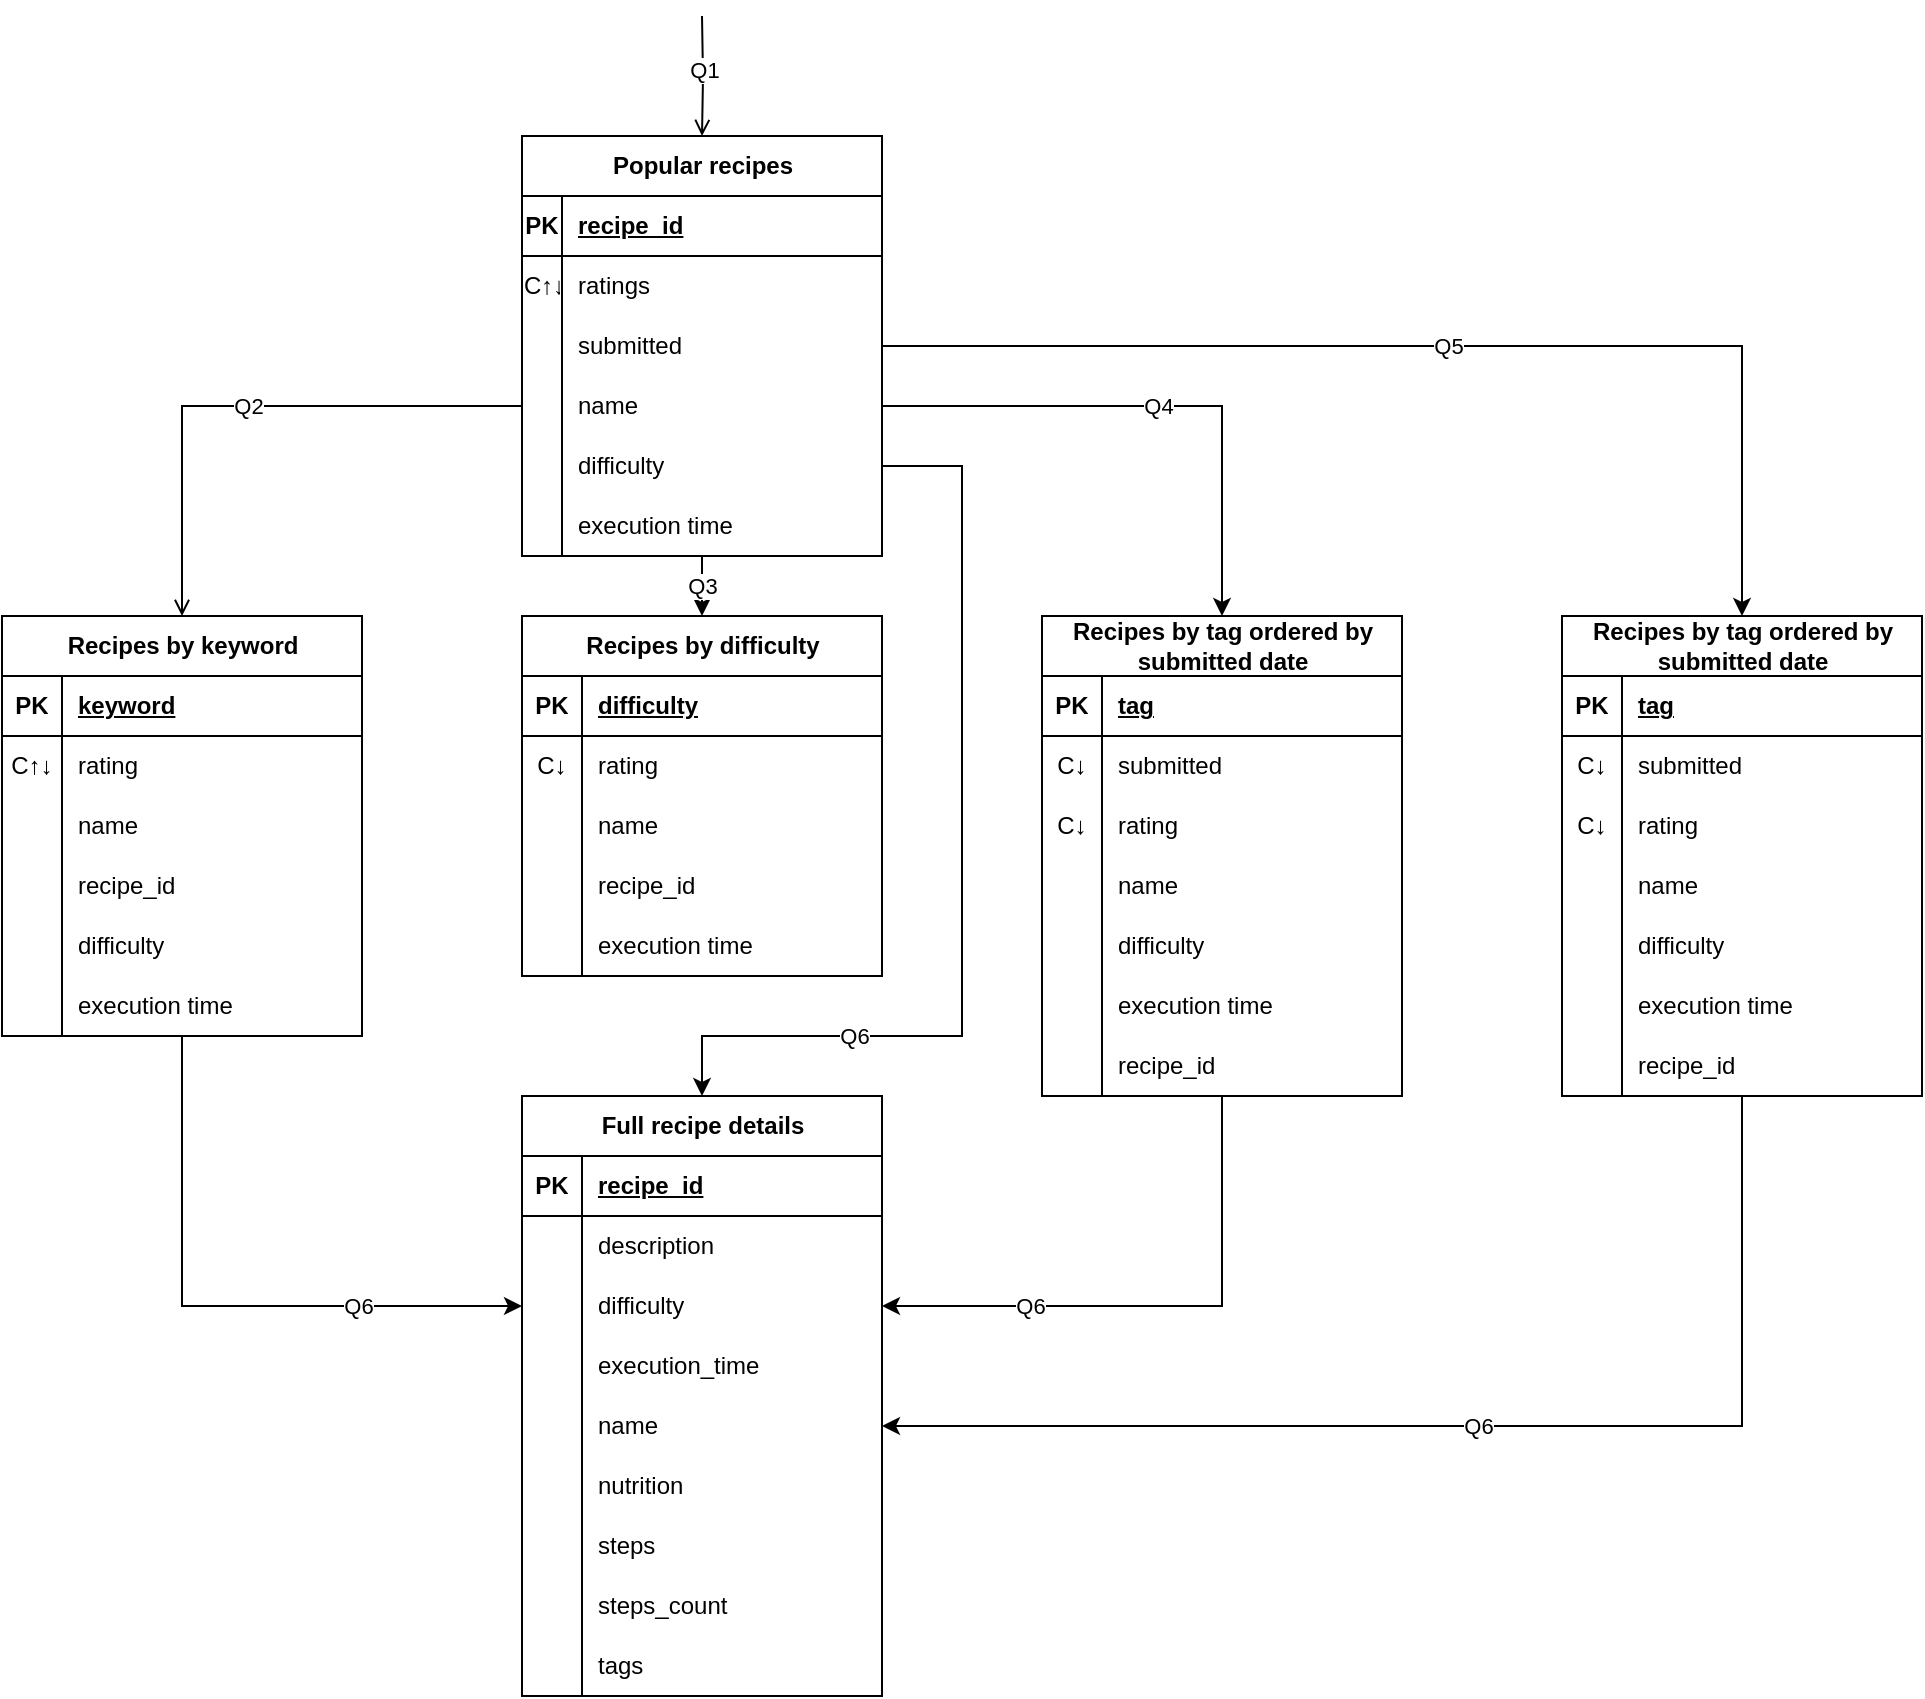 <mxfile version="23.0.2" type="device">
  <diagram name="Page-1" id="6hwKLDNWwuWOvuHqGDfw">
    <mxGraphModel dx="1333" dy="1181" grid="1" gridSize="10" guides="1" tooltips="1" connect="1" arrows="1" fold="1" page="1" pageScale="1" pageWidth="850" pageHeight="1100" math="0" shadow="0">
      <root>
        <mxCell id="0" />
        <mxCell id="1" parent="0" />
        <mxCell id="nQAajFK6sMxwmJUlGg3Z-6" style="edgeStyle=orthogonalEdgeStyle;rounded=0;orthogonalLoop=1;jettySize=auto;html=1;endArrow=open;endFill=0;entryX=0.5;entryY=0;entryDx=0;entryDy=0;" parent="1" target="WrQfFYCen3MfVYNHYn8V-19" edge="1">
          <mxGeometry relative="1" as="geometry">
            <mxPoint x="280" y="60" as="targetPoint" />
            <mxPoint x="390" y="10" as="sourcePoint" />
          </mxGeometry>
        </mxCell>
        <mxCell id="nQAajFK6sMxwmJUlGg3Z-7" value="Q1" style="edgeLabel;html=1;align=center;verticalAlign=middle;resizable=0;points=[];fillColor=none;" parent="nQAajFK6sMxwmJUlGg3Z-6" vertex="1" connectable="0">
          <mxGeometry x="-0.118" relative="1" as="geometry">
            <mxPoint as="offset" />
          </mxGeometry>
        </mxCell>
        <mxCell id="nQAajFK6sMxwmJUlGg3Z-9" value="Q2" style="edgeStyle=orthogonalEdgeStyle;rounded=0;orthogonalLoop=1;jettySize=auto;html=1;endArrow=open;endFill=0;entryX=0.5;entryY=0;entryDx=0;entryDy=0;exitX=0;exitY=0.5;exitDx=0;exitDy=0;" parent="1" source="WrQfFYCen3MfVYNHYn8V-42" target="WrQfFYCen3MfVYNHYn8V-65" edge="1">
          <mxGeometry relative="1" as="geometry">
            <mxPoint x="30.0" y="260" as="targetPoint" />
            <mxPoint x="165" y="200" as="sourcePoint" />
          </mxGeometry>
        </mxCell>
        <mxCell id="WrQfFYCen3MfVYNHYn8V-19" value="Popular recipes" style="shape=table;startSize=30;container=1;collapsible=1;childLayout=tableLayout;fixedRows=1;rowLines=0;fontStyle=1;align=center;resizeLast=1;html=1;" parent="1" vertex="1">
          <mxGeometry x="300" y="70" width="180" height="210" as="geometry" />
        </mxCell>
        <mxCell id="WrQfFYCen3MfVYNHYn8V-20" value="" style="shape=tableRow;horizontal=0;startSize=0;swimlaneHead=0;swimlaneBody=0;fillColor=none;collapsible=0;dropTarget=0;points=[[0,0.5],[1,0.5]];portConstraint=eastwest;top=0;left=0;right=0;bottom=1;" parent="WrQfFYCen3MfVYNHYn8V-19" vertex="1">
          <mxGeometry y="30" width="180" height="30" as="geometry" />
        </mxCell>
        <mxCell id="WrQfFYCen3MfVYNHYn8V-21" value="PK" style="shape=partialRectangle;connectable=0;fillColor=none;top=0;left=0;bottom=0;right=0;fontStyle=1;overflow=hidden;whiteSpace=wrap;html=1;" parent="WrQfFYCen3MfVYNHYn8V-20" vertex="1">
          <mxGeometry width="20" height="30" as="geometry">
            <mxRectangle width="20" height="30" as="alternateBounds" />
          </mxGeometry>
        </mxCell>
        <mxCell id="WrQfFYCen3MfVYNHYn8V-22" value="recipe_id" style="shape=partialRectangle;connectable=0;fillColor=none;top=0;left=0;bottom=0;right=0;align=left;spacingLeft=6;fontStyle=5;overflow=hidden;whiteSpace=wrap;html=1;" parent="WrQfFYCen3MfVYNHYn8V-20" vertex="1">
          <mxGeometry x="20" width="160" height="30" as="geometry">
            <mxRectangle width="160" height="30" as="alternateBounds" />
          </mxGeometry>
        </mxCell>
        <mxCell id="WrQfFYCen3MfVYNHYn8V-23" value="" style="shape=tableRow;horizontal=0;startSize=0;swimlaneHead=0;swimlaneBody=0;fillColor=none;collapsible=0;dropTarget=0;points=[[0,0.5],[1,0.5]];portConstraint=eastwest;top=0;left=0;right=0;bottom=0;" parent="WrQfFYCen3MfVYNHYn8V-19" vertex="1">
          <mxGeometry y="60" width="180" height="30" as="geometry" />
        </mxCell>
        <mxCell id="WrQfFYCen3MfVYNHYn8V-24" value="C↑↓" style="shape=partialRectangle;connectable=0;fillColor=none;top=0;left=0;bottom=0;right=0;editable=1;overflow=hidden;whiteSpace=wrap;html=1;" parent="WrQfFYCen3MfVYNHYn8V-23" vertex="1">
          <mxGeometry width="20" height="30" as="geometry">
            <mxRectangle width="20" height="30" as="alternateBounds" />
          </mxGeometry>
        </mxCell>
        <mxCell id="WrQfFYCen3MfVYNHYn8V-25" value="ratings" style="shape=partialRectangle;connectable=0;fillColor=none;top=0;left=0;bottom=0;right=0;align=left;spacingLeft=6;overflow=hidden;whiteSpace=wrap;html=1;" parent="WrQfFYCen3MfVYNHYn8V-23" vertex="1">
          <mxGeometry x="20" width="160" height="30" as="geometry">
            <mxRectangle width="160" height="30" as="alternateBounds" />
          </mxGeometry>
        </mxCell>
        <mxCell id="Vr9xZKLskqYSx0GjoUXN-5" style="shape=tableRow;horizontal=0;startSize=0;swimlaneHead=0;swimlaneBody=0;fillColor=none;collapsible=0;dropTarget=0;points=[[0,0.5],[1,0.5]];portConstraint=eastwest;top=0;left=0;right=0;bottom=0;" vertex="1" parent="WrQfFYCen3MfVYNHYn8V-19">
          <mxGeometry y="90" width="180" height="30" as="geometry" />
        </mxCell>
        <mxCell id="Vr9xZKLskqYSx0GjoUXN-6" style="shape=partialRectangle;connectable=0;fillColor=none;top=0;left=0;bottom=0;right=0;editable=1;overflow=hidden;whiteSpace=wrap;html=1;" vertex="1" parent="Vr9xZKLskqYSx0GjoUXN-5">
          <mxGeometry width="20" height="30" as="geometry">
            <mxRectangle width="20" height="30" as="alternateBounds" />
          </mxGeometry>
        </mxCell>
        <mxCell id="Vr9xZKLskqYSx0GjoUXN-7" value="submitted" style="shape=partialRectangle;connectable=0;fillColor=none;top=0;left=0;bottom=0;right=0;align=left;spacingLeft=6;overflow=hidden;whiteSpace=wrap;html=1;" vertex="1" parent="Vr9xZKLskqYSx0GjoUXN-5">
          <mxGeometry x="20" width="160" height="30" as="geometry">
            <mxRectangle width="160" height="30" as="alternateBounds" />
          </mxGeometry>
        </mxCell>
        <mxCell id="WrQfFYCen3MfVYNHYn8V-42" style="shape=tableRow;horizontal=0;startSize=0;swimlaneHead=0;swimlaneBody=0;fillColor=none;collapsible=0;dropTarget=0;points=[[0,0.5],[1,0.5]];portConstraint=eastwest;top=0;left=0;right=0;bottom=0;" parent="WrQfFYCen3MfVYNHYn8V-19" vertex="1">
          <mxGeometry y="120" width="180" height="30" as="geometry" />
        </mxCell>
        <mxCell id="WrQfFYCen3MfVYNHYn8V-43" style="shape=partialRectangle;connectable=0;fillColor=none;top=0;left=0;bottom=0;right=0;editable=1;overflow=hidden;whiteSpace=wrap;html=1;" parent="WrQfFYCen3MfVYNHYn8V-42" vertex="1">
          <mxGeometry width="20" height="30" as="geometry">
            <mxRectangle width="20" height="30" as="alternateBounds" />
          </mxGeometry>
        </mxCell>
        <mxCell id="WrQfFYCen3MfVYNHYn8V-44" value="name" style="shape=partialRectangle;connectable=0;fillColor=none;top=0;left=0;bottom=0;right=0;align=left;spacingLeft=6;overflow=hidden;whiteSpace=wrap;html=1;" parent="WrQfFYCen3MfVYNHYn8V-42" vertex="1">
          <mxGeometry x="20" width="160" height="30" as="geometry">
            <mxRectangle width="160" height="30" as="alternateBounds" />
          </mxGeometry>
        </mxCell>
        <mxCell id="WrQfFYCen3MfVYNHYn8V-26" value="" style="shape=tableRow;horizontal=0;startSize=0;swimlaneHead=0;swimlaneBody=0;fillColor=none;collapsible=0;dropTarget=0;points=[[0,0.5],[1,0.5]];portConstraint=eastwest;top=0;left=0;right=0;bottom=0;" parent="WrQfFYCen3MfVYNHYn8V-19" vertex="1">
          <mxGeometry y="150" width="180" height="30" as="geometry" />
        </mxCell>
        <mxCell id="WrQfFYCen3MfVYNHYn8V-27" value="" style="shape=partialRectangle;connectable=0;fillColor=none;top=0;left=0;bottom=0;right=0;editable=1;overflow=hidden;whiteSpace=wrap;html=1;" parent="WrQfFYCen3MfVYNHYn8V-26" vertex="1">
          <mxGeometry width="20" height="30" as="geometry">
            <mxRectangle width="20" height="30" as="alternateBounds" />
          </mxGeometry>
        </mxCell>
        <mxCell id="WrQfFYCen3MfVYNHYn8V-28" value="difficulty" style="shape=partialRectangle;connectable=0;fillColor=none;top=0;left=0;bottom=0;right=0;align=left;spacingLeft=6;overflow=hidden;whiteSpace=wrap;html=1;" parent="WrQfFYCen3MfVYNHYn8V-26" vertex="1">
          <mxGeometry x="20" width="160" height="30" as="geometry">
            <mxRectangle width="160" height="30" as="alternateBounds" />
          </mxGeometry>
        </mxCell>
        <mxCell id="WrQfFYCen3MfVYNHYn8V-29" value="" style="shape=tableRow;horizontal=0;startSize=0;swimlaneHead=0;swimlaneBody=0;fillColor=none;collapsible=0;dropTarget=0;points=[[0,0.5],[1,0.5]];portConstraint=eastwest;top=0;left=0;right=0;bottom=0;" parent="WrQfFYCen3MfVYNHYn8V-19" vertex="1">
          <mxGeometry y="180" width="180" height="30" as="geometry" />
        </mxCell>
        <mxCell id="WrQfFYCen3MfVYNHYn8V-30" value="" style="shape=partialRectangle;connectable=0;fillColor=none;top=0;left=0;bottom=0;right=0;editable=1;overflow=hidden;whiteSpace=wrap;html=1;" parent="WrQfFYCen3MfVYNHYn8V-29" vertex="1">
          <mxGeometry width="20" height="30" as="geometry">
            <mxRectangle width="20" height="30" as="alternateBounds" />
          </mxGeometry>
        </mxCell>
        <mxCell id="WrQfFYCen3MfVYNHYn8V-31" value="execution time" style="shape=partialRectangle;connectable=0;fillColor=none;top=0;left=0;bottom=0;right=0;align=left;spacingLeft=6;overflow=hidden;whiteSpace=wrap;html=1;" parent="WrQfFYCen3MfVYNHYn8V-29" vertex="1">
          <mxGeometry x="20" width="160" height="30" as="geometry">
            <mxRectangle width="160" height="30" as="alternateBounds" />
          </mxGeometry>
        </mxCell>
        <mxCell id="WrQfFYCen3MfVYNHYn8V-206" value="Q6" style="edgeStyle=orthogonalEdgeStyle;rounded=0;orthogonalLoop=1;jettySize=auto;html=1;entryX=0;entryY=0.5;entryDx=0;entryDy=0;" parent="1" source="WrQfFYCen3MfVYNHYn8V-65" target="WrQfFYCen3MfVYNHYn8V-137" edge="1">
          <mxGeometry x="0.463" relative="1" as="geometry">
            <mxPoint as="offset" />
          </mxGeometry>
        </mxCell>
        <mxCell id="WrQfFYCen3MfVYNHYn8V-65" value="Recipes by keyword" style="shape=table;startSize=30;container=1;collapsible=1;childLayout=tableLayout;fixedRows=1;rowLines=0;fontStyle=1;align=center;resizeLast=1;html=1;" parent="1" vertex="1">
          <mxGeometry x="40" y="310" width="180" height="210" as="geometry" />
        </mxCell>
        <mxCell id="WrQfFYCen3MfVYNHYn8V-66" value="" style="shape=tableRow;horizontal=0;startSize=0;swimlaneHead=0;swimlaneBody=0;fillColor=none;collapsible=0;dropTarget=0;points=[[0,0.5],[1,0.5]];portConstraint=eastwest;top=0;left=0;right=0;bottom=1;" parent="WrQfFYCen3MfVYNHYn8V-65" vertex="1">
          <mxGeometry y="30" width="180" height="30" as="geometry" />
        </mxCell>
        <mxCell id="WrQfFYCen3MfVYNHYn8V-67" value="PK" style="shape=partialRectangle;connectable=0;fillColor=none;top=0;left=0;bottom=0;right=0;fontStyle=1;overflow=hidden;whiteSpace=wrap;html=1;" parent="WrQfFYCen3MfVYNHYn8V-66" vertex="1">
          <mxGeometry width="30" height="30" as="geometry">
            <mxRectangle width="30" height="30" as="alternateBounds" />
          </mxGeometry>
        </mxCell>
        <mxCell id="WrQfFYCen3MfVYNHYn8V-68" value="keyword" style="shape=partialRectangle;connectable=0;fillColor=none;top=0;left=0;bottom=0;right=0;align=left;spacingLeft=6;fontStyle=5;overflow=hidden;whiteSpace=wrap;html=1;" parent="WrQfFYCen3MfVYNHYn8V-66" vertex="1">
          <mxGeometry x="30" width="150" height="30" as="geometry">
            <mxRectangle width="150" height="30" as="alternateBounds" />
          </mxGeometry>
        </mxCell>
        <mxCell id="WrQfFYCen3MfVYNHYn8V-69" value="" style="shape=tableRow;horizontal=0;startSize=0;swimlaneHead=0;swimlaneBody=0;fillColor=none;collapsible=0;dropTarget=0;points=[[0,0.5],[1,0.5]];portConstraint=eastwest;top=0;left=0;right=0;bottom=0;" parent="WrQfFYCen3MfVYNHYn8V-65" vertex="1">
          <mxGeometry y="60" width="180" height="30" as="geometry" />
        </mxCell>
        <mxCell id="WrQfFYCen3MfVYNHYn8V-70" value="C↑↓" style="shape=partialRectangle;connectable=0;fillColor=none;top=0;left=0;bottom=0;right=0;editable=1;overflow=hidden;whiteSpace=wrap;html=1;" parent="WrQfFYCen3MfVYNHYn8V-69" vertex="1">
          <mxGeometry width="30" height="30" as="geometry">
            <mxRectangle width="30" height="30" as="alternateBounds" />
          </mxGeometry>
        </mxCell>
        <mxCell id="WrQfFYCen3MfVYNHYn8V-71" value="rating" style="shape=partialRectangle;connectable=0;fillColor=none;top=0;left=0;bottom=0;right=0;align=left;spacingLeft=6;overflow=hidden;whiteSpace=wrap;html=1;" parent="WrQfFYCen3MfVYNHYn8V-69" vertex="1">
          <mxGeometry x="30" width="150" height="30" as="geometry">
            <mxRectangle width="150" height="30" as="alternateBounds" />
          </mxGeometry>
        </mxCell>
        <mxCell id="Vr9xZKLskqYSx0GjoUXN-8" style="shape=tableRow;horizontal=0;startSize=0;swimlaneHead=0;swimlaneBody=0;fillColor=none;collapsible=0;dropTarget=0;points=[[0,0.5],[1,0.5]];portConstraint=eastwest;top=0;left=0;right=0;bottom=0;" vertex="1" parent="WrQfFYCen3MfVYNHYn8V-65">
          <mxGeometry y="90" width="180" height="30" as="geometry" />
        </mxCell>
        <mxCell id="Vr9xZKLskqYSx0GjoUXN-9" style="shape=partialRectangle;connectable=0;fillColor=none;top=0;left=0;bottom=0;right=0;editable=1;overflow=hidden;whiteSpace=wrap;html=1;" vertex="1" parent="Vr9xZKLskqYSx0GjoUXN-8">
          <mxGeometry width="30" height="30" as="geometry">
            <mxRectangle width="30" height="30" as="alternateBounds" />
          </mxGeometry>
        </mxCell>
        <mxCell id="Vr9xZKLskqYSx0GjoUXN-10" value="name" style="shape=partialRectangle;connectable=0;fillColor=none;top=0;left=0;bottom=0;right=0;align=left;spacingLeft=6;overflow=hidden;whiteSpace=wrap;html=1;" vertex="1" parent="Vr9xZKLskqYSx0GjoUXN-8">
          <mxGeometry x="30" width="150" height="30" as="geometry">
            <mxRectangle width="150" height="30" as="alternateBounds" />
          </mxGeometry>
        </mxCell>
        <mxCell id="WrQfFYCen3MfVYNHYn8V-72" style="shape=tableRow;horizontal=0;startSize=0;swimlaneHead=0;swimlaneBody=0;fillColor=none;collapsible=0;dropTarget=0;points=[[0,0.5],[1,0.5]];portConstraint=eastwest;top=0;left=0;right=0;bottom=0;" parent="WrQfFYCen3MfVYNHYn8V-65" vertex="1">
          <mxGeometry y="120" width="180" height="30" as="geometry" />
        </mxCell>
        <mxCell id="WrQfFYCen3MfVYNHYn8V-73" style="shape=partialRectangle;connectable=0;fillColor=none;top=0;left=0;bottom=0;right=0;editable=1;overflow=hidden;whiteSpace=wrap;html=1;" parent="WrQfFYCen3MfVYNHYn8V-72" vertex="1">
          <mxGeometry width="30" height="30" as="geometry">
            <mxRectangle width="30" height="30" as="alternateBounds" />
          </mxGeometry>
        </mxCell>
        <mxCell id="WrQfFYCen3MfVYNHYn8V-74" value="recipe_id" style="shape=partialRectangle;connectable=0;fillColor=none;top=0;left=0;bottom=0;right=0;align=left;spacingLeft=6;overflow=hidden;whiteSpace=wrap;html=1;" parent="WrQfFYCen3MfVYNHYn8V-72" vertex="1">
          <mxGeometry x="30" width="150" height="30" as="geometry">
            <mxRectangle width="150" height="30" as="alternateBounds" />
          </mxGeometry>
        </mxCell>
        <mxCell id="WrQfFYCen3MfVYNHYn8V-75" value="" style="shape=tableRow;horizontal=0;startSize=0;swimlaneHead=0;swimlaneBody=0;fillColor=none;collapsible=0;dropTarget=0;points=[[0,0.5],[1,0.5]];portConstraint=eastwest;top=0;left=0;right=0;bottom=0;" parent="WrQfFYCen3MfVYNHYn8V-65" vertex="1">
          <mxGeometry y="150" width="180" height="30" as="geometry" />
        </mxCell>
        <mxCell id="WrQfFYCen3MfVYNHYn8V-76" value="" style="shape=partialRectangle;connectable=0;fillColor=none;top=0;left=0;bottom=0;right=0;editable=1;overflow=hidden;whiteSpace=wrap;html=1;" parent="WrQfFYCen3MfVYNHYn8V-75" vertex="1">
          <mxGeometry width="30" height="30" as="geometry">
            <mxRectangle width="30" height="30" as="alternateBounds" />
          </mxGeometry>
        </mxCell>
        <mxCell id="WrQfFYCen3MfVYNHYn8V-77" value="difficulty" style="shape=partialRectangle;connectable=0;fillColor=none;top=0;left=0;bottom=0;right=0;align=left;spacingLeft=6;overflow=hidden;whiteSpace=wrap;html=1;" parent="WrQfFYCen3MfVYNHYn8V-75" vertex="1">
          <mxGeometry x="30" width="150" height="30" as="geometry">
            <mxRectangle width="150" height="30" as="alternateBounds" />
          </mxGeometry>
        </mxCell>
        <mxCell id="WrQfFYCen3MfVYNHYn8V-78" value="" style="shape=tableRow;horizontal=0;startSize=0;swimlaneHead=0;swimlaneBody=0;fillColor=none;collapsible=0;dropTarget=0;points=[[0,0.5],[1,0.5]];portConstraint=eastwest;top=0;left=0;right=0;bottom=0;" parent="WrQfFYCen3MfVYNHYn8V-65" vertex="1">
          <mxGeometry y="180" width="180" height="30" as="geometry" />
        </mxCell>
        <mxCell id="WrQfFYCen3MfVYNHYn8V-79" value="" style="shape=partialRectangle;connectable=0;fillColor=none;top=0;left=0;bottom=0;right=0;editable=1;overflow=hidden;whiteSpace=wrap;html=1;" parent="WrQfFYCen3MfVYNHYn8V-78" vertex="1">
          <mxGeometry width="30" height="30" as="geometry">
            <mxRectangle width="30" height="30" as="alternateBounds" />
          </mxGeometry>
        </mxCell>
        <mxCell id="WrQfFYCen3MfVYNHYn8V-80" value="execution time" style="shape=partialRectangle;connectable=0;fillColor=none;top=0;left=0;bottom=0;right=0;align=left;spacingLeft=6;overflow=hidden;whiteSpace=wrap;html=1;" parent="WrQfFYCen3MfVYNHYn8V-78" vertex="1">
          <mxGeometry x="30" width="150" height="30" as="geometry">
            <mxRectangle width="150" height="30" as="alternateBounds" />
          </mxGeometry>
        </mxCell>
        <mxCell id="WrQfFYCen3MfVYNHYn8V-81" value="Recipes by difficulty" style="shape=table;startSize=30;container=1;collapsible=1;childLayout=tableLayout;fixedRows=1;rowLines=0;fontStyle=1;align=center;resizeLast=1;html=1;" parent="1" vertex="1">
          <mxGeometry x="300" y="310" width="180" height="180" as="geometry" />
        </mxCell>
        <mxCell id="WrQfFYCen3MfVYNHYn8V-82" value="" style="shape=tableRow;horizontal=0;startSize=0;swimlaneHead=0;swimlaneBody=0;fillColor=none;collapsible=0;dropTarget=0;points=[[0,0.5],[1,0.5]];portConstraint=eastwest;top=0;left=0;right=0;bottom=1;" parent="WrQfFYCen3MfVYNHYn8V-81" vertex="1">
          <mxGeometry y="30" width="180" height="30" as="geometry" />
        </mxCell>
        <mxCell id="WrQfFYCen3MfVYNHYn8V-83" value="PK" style="shape=partialRectangle;connectable=0;fillColor=none;top=0;left=0;bottom=0;right=0;fontStyle=1;overflow=hidden;whiteSpace=wrap;html=1;" parent="WrQfFYCen3MfVYNHYn8V-82" vertex="1">
          <mxGeometry width="30" height="30" as="geometry">
            <mxRectangle width="30" height="30" as="alternateBounds" />
          </mxGeometry>
        </mxCell>
        <mxCell id="WrQfFYCen3MfVYNHYn8V-84" value="difficulty" style="shape=partialRectangle;connectable=0;fillColor=none;top=0;left=0;bottom=0;right=0;align=left;spacingLeft=6;fontStyle=5;overflow=hidden;whiteSpace=wrap;html=1;" parent="WrQfFYCen3MfVYNHYn8V-82" vertex="1">
          <mxGeometry x="30" width="150" height="30" as="geometry">
            <mxRectangle width="150" height="30" as="alternateBounds" />
          </mxGeometry>
        </mxCell>
        <mxCell id="WrQfFYCen3MfVYNHYn8V-85" value="" style="shape=tableRow;horizontal=0;startSize=0;swimlaneHead=0;swimlaneBody=0;fillColor=none;collapsible=0;dropTarget=0;points=[[0,0.5],[1,0.5]];portConstraint=eastwest;top=0;left=0;right=0;bottom=0;" parent="WrQfFYCen3MfVYNHYn8V-81" vertex="1">
          <mxGeometry y="60" width="180" height="30" as="geometry" />
        </mxCell>
        <mxCell id="WrQfFYCen3MfVYNHYn8V-86" value="C↓" style="shape=partialRectangle;connectable=0;fillColor=none;top=0;left=0;bottom=0;right=0;editable=1;overflow=hidden;whiteSpace=wrap;html=1;" parent="WrQfFYCen3MfVYNHYn8V-85" vertex="1">
          <mxGeometry width="30" height="30" as="geometry">
            <mxRectangle width="30" height="30" as="alternateBounds" />
          </mxGeometry>
        </mxCell>
        <mxCell id="WrQfFYCen3MfVYNHYn8V-87" value="rating" style="shape=partialRectangle;connectable=0;fillColor=none;top=0;left=0;bottom=0;right=0;align=left;spacingLeft=6;overflow=hidden;whiteSpace=wrap;html=1;" parent="WrQfFYCen3MfVYNHYn8V-85" vertex="1">
          <mxGeometry x="30" width="150" height="30" as="geometry">
            <mxRectangle width="150" height="30" as="alternateBounds" />
          </mxGeometry>
        </mxCell>
        <mxCell id="WrQfFYCen3MfVYNHYn8V-91" value="" style="shape=tableRow;horizontal=0;startSize=0;swimlaneHead=0;swimlaneBody=0;fillColor=none;collapsible=0;dropTarget=0;points=[[0,0.5],[1,0.5]];portConstraint=eastwest;top=0;left=0;right=0;bottom=0;" parent="WrQfFYCen3MfVYNHYn8V-81" vertex="1">
          <mxGeometry y="90" width="180" height="30" as="geometry" />
        </mxCell>
        <mxCell id="WrQfFYCen3MfVYNHYn8V-92" value="" style="shape=partialRectangle;connectable=0;fillColor=none;top=0;left=0;bottom=0;right=0;editable=1;overflow=hidden;whiteSpace=wrap;html=1;" parent="WrQfFYCen3MfVYNHYn8V-91" vertex="1">
          <mxGeometry width="30" height="30" as="geometry">
            <mxRectangle width="30" height="30" as="alternateBounds" />
          </mxGeometry>
        </mxCell>
        <mxCell id="WrQfFYCen3MfVYNHYn8V-93" value="name" style="shape=partialRectangle;connectable=0;fillColor=none;top=0;left=0;bottom=0;right=0;align=left;spacingLeft=6;overflow=hidden;whiteSpace=wrap;html=1;" parent="WrQfFYCen3MfVYNHYn8V-91" vertex="1">
          <mxGeometry x="30" width="150" height="30" as="geometry">
            <mxRectangle width="150" height="30" as="alternateBounds" />
          </mxGeometry>
        </mxCell>
        <mxCell id="WrQfFYCen3MfVYNHYn8V-88" style="shape=tableRow;horizontal=0;startSize=0;swimlaneHead=0;swimlaneBody=0;fillColor=none;collapsible=0;dropTarget=0;points=[[0,0.5],[1,0.5]];portConstraint=eastwest;top=0;left=0;right=0;bottom=0;" parent="WrQfFYCen3MfVYNHYn8V-81" vertex="1">
          <mxGeometry y="120" width="180" height="30" as="geometry" />
        </mxCell>
        <mxCell id="WrQfFYCen3MfVYNHYn8V-89" style="shape=partialRectangle;connectable=0;fillColor=none;top=0;left=0;bottom=0;right=0;editable=1;overflow=hidden;whiteSpace=wrap;html=1;" parent="WrQfFYCen3MfVYNHYn8V-88" vertex="1">
          <mxGeometry width="30" height="30" as="geometry">
            <mxRectangle width="30" height="30" as="alternateBounds" />
          </mxGeometry>
        </mxCell>
        <mxCell id="WrQfFYCen3MfVYNHYn8V-90" value="recipe_id" style="shape=partialRectangle;connectable=0;fillColor=none;top=0;left=0;bottom=0;right=0;align=left;spacingLeft=6;overflow=hidden;whiteSpace=wrap;html=1;" parent="WrQfFYCen3MfVYNHYn8V-88" vertex="1">
          <mxGeometry x="30" width="150" height="30" as="geometry">
            <mxRectangle width="150" height="30" as="alternateBounds" />
          </mxGeometry>
        </mxCell>
        <mxCell id="WrQfFYCen3MfVYNHYn8V-94" value="" style="shape=tableRow;horizontal=0;startSize=0;swimlaneHead=0;swimlaneBody=0;fillColor=none;collapsible=0;dropTarget=0;points=[[0,0.5],[1,0.5]];portConstraint=eastwest;top=0;left=0;right=0;bottom=0;" parent="WrQfFYCen3MfVYNHYn8V-81" vertex="1">
          <mxGeometry y="150" width="180" height="30" as="geometry" />
        </mxCell>
        <mxCell id="WrQfFYCen3MfVYNHYn8V-95" value="" style="shape=partialRectangle;connectable=0;fillColor=none;top=0;left=0;bottom=0;right=0;editable=1;overflow=hidden;whiteSpace=wrap;html=1;" parent="WrQfFYCen3MfVYNHYn8V-94" vertex="1">
          <mxGeometry width="30" height="30" as="geometry">
            <mxRectangle width="30" height="30" as="alternateBounds" />
          </mxGeometry>
        </mxCell>
        <mxCell id="WrQfFYCen3MfVYNHYn8V-96" value="execution time" style="shape=partialRectangle;connectable=0;fillColor=none;top=0;left=0;bottom=0;right=0;align=left;spacingLeft=6;overflow=hidden;whiteSpace=wrap;html=1;" parent="WrQfFYCen3MfVYNHYn8V-94" vertex="1">
          <mxGeometry x="30" width="150" height="30" as="geometry">
            <mxRectangle width="150" height="30" as="alternateBounds" />
          </mxGeometry>
        </mxCell>
        <mxCell id="WrQfFYCen3MfVYNHYn8V-207" value="Q6" style="edgeStyle=orthogonalEdgeStyle;rounded=0;orthogonalLoop=1;jettySize=auto;html=1;entryX=1;entryY=0.5;entryDx=0;entryDy=0;" parent="1" source="WrQfFYCen3MfVYNHYn8V-97" target="WrQfFYCen3MfVYNHYn8V-137" edge="1">
          <mxGeometry x="0.463" relative="1" as="geometry">
            <mxPoint as="offset" />
          </mxGeometry>
        </mxCell>
        <mxCell id="WrQfFYCen3MfVYNHYn8V-97" value="Recipes by tag ordered by&lt;br&gt;submitted date" style="shape=table;startSize=30;container=1;collapsible=1;childLayout=tableLayout;fixedRows=1;rowLines=0;fontStyle=1;align=center;resizeLast=1;html=1;" parent="1" vertex="1">
          <mxGeometry x="560" y="310" width="180" height="240" as="geometry" />
        </mxCell>
        <mxCell id="WrQfFYCen3MfVYNHYn8V-98" value="" style="shape=tableRow;horizontal=0;startSize=0;swimlaneHead=0;swimlaneBody=0;fillColor=none;collapsible=0;dropTarget=0;points=[[0,0.5],[1,0.5]];portConstraint=eastwest;top=0;left=0;right=0;bottom=1;" parent="WrQfFYCen3MfVYNHYn8V-97" vertex="1">
          <mxGeometry y="30" width="180" height="30" as="geometry" />
        </mxCell>
        <mxCell id="WrQfFYCen3MfVYNHYn8V-99" value="PK" style="shape=partialRectangle;connectable=0;fillColor=none;top=0;left=0;bottom=0;right=0;fontStyle=1;overflow=hidden;whiteSpace=wrap;html=1;" parent="WrQfFYCen3MfVYNHYn8V-98" vertex="1">
          <mxGeometry width="30" height="30" as="geometry">
            <mxRectangle width="30" height="30" as="alternateBounds" />
          </mxGeometry>
        </mxCell>
        <mxCell id="WrQfFYCen3MfVYNHYn8V-100" value="tag" style="shape=partialRectangle;connectable=0;fillColor=none;top=0;left=0;bottom=0;right=0;align=left;spacingLeft=6;fontStyle=5;overflow=hidden;whiteSpace=wrap;html=1;" parent="WrQfFYCen3MfVYNHYn8V-98" vertex="1">
          <mxGeometry x="30" width="150" height="30" as="geometry">
            <mxRectangle width="150" height="30" as="alternateBounds" />
          </mxGeometry>
        </mxCell>
        <mxCell id="WrQfFYCen3MfVYNHYn8V-101" value="" style="shape=tableRow;horizontal=0;startSize=0;swimlaneHead=0;swimlaneBody=0;fillColor=none;collapsible=0;dropTarget=0;points=[[0,0.5],[1,0.5]];portConstraint=eastwest;top=0;left=0;right=0;bottom=0;" parent="WrQfFYCen3MfVYNHYn8V-97" vertex="1">
          <mxGeometry y="60" width="180" height="30" as="geometry" />
        </mxCell>
        <mxCell id="WrQfFYCen3MfVYNHYn8V-102" value="C↓" style="shape=partialRectangle;connectable=0;fillColor=none;top=0;left=0;bottom=0;right=0;editable=1;overflow=hidden;whiteSpace=wrap;html=1;" parent="WrQfFYCen3MfVYNHYn8V-101" vertex="1">
          <mxGeometry width="30" height="30" as="geometry">
            <mxRectangle width="30" height="30" as="alternateBounds" />
          </mxGeometry>
        </mxCell>
        <mxCell id="WrQfFYCen3MfVYNHYn8V-103" value="submitted" style="shape=partialRectangle;connectable=0;fillColor=none;top=0;left=0;bottom=0;right=0;align=left;spacingLeft=6;overflow=hidden;whiteSpace=wrap;html=1;" parent="WrQfFYCen3MfVYNHYn8V-101" vertex="1">
          <mxGeometry x="30" width="150" height="30" as="geometry">
            <mxRectangle width="150" height="30" as="alternateBounds" />
          </mxGeometry>
        </mxCell>
        <mxCell id="Vr9xZKLskqYSx0GjoUXN-1" style="shape=tableRow;horizontal=0;startSize=0;swimlaneHead=0;swimlaneBody=0;fillColor=none;collapsible=0;dropTarget=0;points=[[0,0.5],[1,0.5]];portConstraint=eastwest;top=0;left=0;right=0;bottom=0;" vertex="1" parent="WrQfFYCen3MfVYNHYn8V-97">
          <mxGeometry y="90" width="180" height="30" as="geometry" />
        </mxCell>
        <mxCell id="Vr9xZKLskqYSx0GjoUXN-2" value="C↓" style="shape=partialRectangle;connectable=0;fillColor=none;top=0;left=0;bottom=0;right=0;editable=1;overflow=hidden;whiteSpace=wrap;html=1;" vertex="1" parent="Vr9xZKLskqYSx0GjoUXN-1">
          <mxGeometry width="30" height="30" as="geometry">
            <mxRectangle width="30" height="30" as="alternateBounds" />
          </mxGeometry>
        </mxCell>
        <mxCell id="Vr9xZKLskqYSx0GjoUXN-3" value="rating" style="shape=partialRectangle;connectable=0;fillColor=none;top=0;left=0;bottom=0;right=0;align=left;spacingLeft=6;overflow=hidden;whiteSpace=wrap;html=1;" vertex="1" parent="Vr9xZKLskqYSx0GjoUXN-1">
          <mxGeometry x="30" width="150" height="30" as="geometry">
            <mxRectangle width="150" height="30" as="alternateBounds" />
          </mxGeometry>
        </mxCell>
        <mxCell id="WrQfFYCen3MfVYNHYn8V-104" style="shape=tableRow;horizontal=0;startSize=0;swimlaneHead=0;swimlaneBody=0;fillColor=none;collapsible=0;dropTarget=0;points=[[0,0.5],[1,0.5]];portConstraint=eastwest;top=0;left=0;right=0;bottom=0;" parent="WrQfFYCen3MfVYNHYn8V-97" vertex="1">
          <mxGeometry y="120" width="180" height="30" as="geometry" />
        </mxCell>
        <mxCell id="WrQfFYCen3MfVYNHYn8V-105" style="shape=partialRectangle;connectable=0;fillColor=none;top=0;left=0;bottom=0;right=0;editable=1;overflow=hidden;whiteSpace=wrap;html=1;" parent="WrQfFYCen3MfVYNHYn8V-104" vertex="1">
          <mxGeometry width="30" height="30" as="geometry">
            <mxRectangle width="30" height="30" as="alternateBounds" />
          </mxGeometry>
        </mxCell>
        <mxCell id="WrQfFYCen3MfVYNHYn8V-106" value="name" style="shape=partialRectangle;connectable=0;fillColor=none;top=0;left=0;bottom=0;right=0;align=left;spacingLeft=6;overflow=hidden;whiteSpace=wrap;html=1;" parent="WrQfFYCen3MfVYNHYn8V-104" vertex="1">
          <mxGeometry x="30" width="150" height="30" as="geometry">
            <mxRectangle width="150" height="30" as="alternateBounds" />
          </mxGeometry>
        </mxCell>
        <mxCell id="WrQfFYCen3MfVYNHYn8V-107" value="" style="shape=tableRow;horizontal=0;startSize=0;swimlaneHead=0;swimlaneBody=0;fillColor=none;collapsible=0;dropTarget=0;points=[[0,0.5],[1,0.5]];portConstraint=eastwest;top=0;left=0;right=0;bottom=0;" parent="WrQfFYCen3MfVYNHYn8V-97" vertex="1">
          <mxGeometry y="150" width="180" height="30" as="geometry" />
        </mxCell>
        <mxCell id="WrQfFYCen3MfVYNHYn8V-108" value="" style="shape=partialRectangle;connectable=0;fillColor=none;top=0;left=0;bottom=0;right=0;editable=1;overflow=hidden;whiteSpace=wrap;html=1;" parent="WrQfFYCen3MfVYNHYn8V-107" vertex="1">
          <mxGeometry width="30" height="30" as="geometry">
            <mxRectangle width="30" height="30" as="alternateBounds" />
          </mxGeometry>
        </mxCell>
        <mxCell id="WrQfFYCen3MfVYNHYn8V-109" value="difficulty" style="shape=partialRectangle;connectable=0;fillColor=none;top=0;left=0;bottom=0;right=0;align=left;spacingLeft=6;overflow=hidden;whiteSpace=wrap;html=1;" parent="WrQfFYCen3MfVYNHYn8V-107" vertex="1">
          <mxGeometry x="30" width="150" height="30" as="geometry">
            <mxRectangle width="150" height="30" as="alternateBounds" />
          </mxGeometry>
        </mxCell>
        <mxCell id="WrQfFYCen3MfVYNHYn8V-110" value="" style="shape=tableRow;horizontal=0;startSize=0;swimlaneHead=0;swimlaneBody=0;fillColor=none;collapsible=0;dropTarget=0;points=[[0,0.5],[1,0.5]];portConstraint=eastwest;top=0;left=0;right=0;bottom=0;" parent="WrQfFYCen3MfVYNHYn8V-97" vertex="1">
          <mxGeometry y="180" width="180" height="30" as="geometry" />
        </mxCell>
        <mxCell id="WrQfFYCen3MfVYNHYn8V-111" value="" style="shape=partialRectangle;connectable=0;fillColor=none;top=0;left=0;bottom=0;right=0;editable=1;overflow=hidden;whiteSpace=wrap;html=1;" parent="WrQfFYCen3MfVYNHYn8V-110" vertex="1">
          <mxGeometry width="30" height="30" as="geometry">
            <mxRectangle width="30" height="30" as="alternateBounds" />
          </mxGeometry>
        </mxCell>
        <mxCell id="WrQfFYCen3MfVYNHYn8V-112" value="execution time" style="shape=partialRectangle;connectable=0;fillColor=none;top=0;left=0;bottom=0;right=0;align=left;spacingLeft=6;overflow=hidden;whiteSpace=wrap;html=1;" parent="WrQfFYCen3MfVYNHYn8V-110" vertex="1">
          <mxGeometry x="30" width="150" height="30" as="geometry">
            <mxRectangle width="150" height="30" as="alternateBounds" />
          </mxGeometry>
        </mxCell>
        <mxCell id="WrQfFYCen3MfVYNHYn8V-220" style="shape=tableRow;horizontal=0;startSize=0;swimlaneHead=0;swimlaneBody=0;fillColor=none;collapsible=0;dropTarget=0;points=[[0,0.5],[1,0.5]];portConstraint=eastwest;top=0;left=0;right=0;bottom=0;" parent="WrQfFYCen3MfVYNHYn8V-97" vertex="1">
          <mxGeometry y="210" width="180" height="30" as="geometry" />
        </mxCell>
        <mxCell id="WrQfFYCen3MfVYNHYn8V-221" style="shape=partialRectangle;connectable=0;fillColor=none;top=0;left=0;bottom=0;right=0;editable=1;overflow=hidden;whiteSpace=wrap;html=1;" parent="WrQfFYCen3MfVYNHYn8V-220" vertex="1">
          <mxGeometry width="30" height="30" as="geometry">
            <mxRectangle width="30" height="30" as="alternateBounds" />
          </mxGeometry>
        </mxCell>
        <mxCell id="WrQfFYCen3MfVYNHYn8V-222" value="recipe_id" style="shape=partialRectangle;connectable=0;fillColor=none;top=0;left=0;bottom=0;right=0;align=left;spacingLeft=6;overflow=hidden;whiteSpace=wrap;html=1;" parent="WrQfFYCen3MfVYNHYn8V-220" vertex="1">
          <mxGeometry x="30" width="150" height="30" as="geometry">
            <mxRectangle width="150" height="30" as="alternateBounds" />
          </mxGeometry>
        </mxCell>
        <mxCell id="WrQfFYCen3MfVYNHYn8V-115" value="Q3" style="edgeStyle=orthogonalEdgeStyle;rounded=0;orthogonalLoop=1;jettySize=auto;html=1;entryX=0.5;entryY=0;entryDx=0;entryDy=0;" parent="1" source="WrQfFYCen3MfVYNHYn8V-19" target="WrQfFYCen3MfVYNHYn8V-81" edge="1">
          <mxGeometry relative="1" as="geometry">
            <mxPoint x="400" y="140" as="sourcePoint" />
          </mxGeometry>
        </mxCell>
        <mxCell id="WrQfFYCen3MfVYNHYn8V-116" value="Q4" style="edgeStyle=orthogonalEdgeStyle;rounded=0;orthogonalLoop=1;jettySize=auto;html=1;exitX=1;exitY=0.5;exitDx=0;exitDy=0;entryX=0.5;entryY=0;entryDx=0;entryDy=0;" parent="1" source="WrQfFYCen3MfVYNHYn8V-42" target="WrQfFYCen3MfVYNHYn8V-97" edge="1">
          <mxGeometry relative="1" as="geometry" />
        </mxCell>
        <mxCell id="WrQfFYCen3MfVYNHYn8V-133" value="Full recipe details" style="shape=table;startSize=30;container=1;collapsible=1;childLayout=tableLayout;fixedRows=1;rowLines=0;fontStyle=1;align=center;resizeLast=1;html=1;" parent="1" vertex="1">
          <mxGeometry x="300" y="550" width="180" height="300" as="geometry" />
        </mxCell>
        <mxCell id="WrQfFYCen3MfVYNHYn8V-134" value="" style="shape=tableRow;horizontal=0;startSize=0;swimlaneHead=0;swimlaneBody=0;fillColor=none;collapsible=0;dropTarget=0;points=[[0,0.5],[1,0.5]];portConstraint=eastwest;top=0;left=0;right=0;bottom=1;" parent="WrQfFYCen3MfVYNHYn8V-133" vertex="1">
          <mxGeometry y="30" width="180" height="30" as="geometry" />
        </mxCell>
        <mxCell id="WrQfFYCen3MfVYNHYn8V-135" value="PK" style="shape=partialRectangle;connectable=0;fillColor=none;top=0;left=0;bottom=0;right=0;fontStyle=1;overflow=hidden;whiteSpace=wrap;html=1;" parent="WrQfFYCen3MfVYNHYn8V-134" vertex="1">
          <mxGeometry width="30" height="30" as="geometry">
            <mxRectangle width="30" height="30" as="alternateBounds" />
          </mxGeometry>
        </mxCell>
        <mxCell id="WrQfFYCen3MfVYNHYn8V-136" value="recipe_id" style="shape=partialRectangle;connectable=0;fillColor=none;top=0;left=0;bottom=0;right=0;align=left;spacingLeft=6;fontStyle=5;overflow=hidden;whiteSpace=wrap;html=1;" parent="WrQfFYCen3MfVYNHYn8V-134" vertex="1">
          <mxGeometry x="30" width="150" height="30" as="geometry">
            <mxRectangle width="150" height="30" as="alternateBounds" />
          </mxGeometry>
        </mxCell>
        <mxCell id="WrQfFYCen3MfVYNHYn8V-140" style="shape=tableRow;horizontal=0;startSize=0;swimlaneHead=0;swimlaneBody=0;fillColor=none;collapsible=0;dropTarget=0;points=[[0,0.5],[1,0.5]];portConstraint=eastwest;top=0;left=0;right=0;bottom=0;" parent="WrQfFYCen3MfVYNHYn8V-133" vertex="1">
          <mxGeometry y="60" width="180" height="30" as="geometry" />
        </mxCell>
        <mxCell id="WrQfFYCen3MfVYNHYn8V-141" style="shape=partialRectangle;connectable=0;fillColor=none;top=0;left=0;bottom=0;right=0;editable=1;overflow=hidden;whiteSpace=wrap;html=1;" parent="WrQfFYCen3MfVYNHYn8V-140" vertex="1">
          <mxGeometry width="30" height="30" as="geometry">
            <mxRectangle width="30" height="30" as="alternateBounds" />
          </mxGeometry>
        </mxCell>
        <mxCell id="WrQfFYCen3MfVYNHYn8V-142" value="description" style="shape=partialRectangle;connectable=0;fillColor=none;top=0;left=0;bottom=0;right=0;align=left;spacingLeft=6;overflow=hidden;whiteSpace=wrap;html=1;" parent="WrQfFYCen3MfVYNHYn8V-140" vertex="1">
          <mxGeometry x="30" width="150" height="30" as="geometry">
            <mxRectangle width="150" height="30" as="alternateBounds" />
          </mxGeometry>
        </mxCell>
        <mxCell id="WrQfFYCen3MfVYNHYn8V-137" value="" style="shape=tableRow;horizontal=0;startSize=0;swimlaneHead=0;swimlaneBody=0;fillColor=none;collapsible=0;dropTarget=0;points=[[0,0.5],[1,0.5]];portConstraint=eastwest;top=0;left=0;right=0;bottom=0;" parent="WrQfFYCen3MfVYNHYn8V-133" vertex="1">
          <mxGeometry y="90" width="180" height="30" as="geometry" />
        </mxCell>
        <mxCell id="WrQfFYCen3MfVYNHYn8V-138" value="" style="shape=partialRectangle;connectable=0;fillColor=none;top=0;left=0;bottom=0;right=0;editable=1;overflow=hidden;whiteSpace=wrap;html=1;" parent="WrQfFYCen3MfVYNHYn8V-137" vertex="1">
          <mxGeometry width="30" height="30" as="geometry">
            <mxRectangle width="30" height="30" as="alternateBounds" />
          </mxGeometry>
        </mxCell>
        <mxCell id="WrQfFYCen3MfVYNHYn8V-139" value="difficulty" style="shape=partialRectangle;connectable=0;fillColor=none;top=0;left=0;bottom=0;right=0;align=left;spacingLeft=6;overflow=hidden;whiteSpace=wrap;html=1;" parent="WrQfFYCen3MfVYNHYn8V-137" vertex="1">
          <mxGeometry x="30" width="150" height="30" as="geometry">
            <mxRectangle width="150" height="30" as="alternateBounds" />
          </mxGeometry>
        </mxCell>
        <mxCell id="WrQfFYCen3MfVYNHYn8V-143" value="" style="shape=tableRow;horizontal=0;startSize=0;swimlaneHead=0;swimlaneBody=0;fillColor=none;collapsible=0;dropTarget=0;points=[[0,0.5],[1,0.5]];portConstraint=eastwest;top=0;left=0;right=0;bottom=0;" parent="WrQfFYCen3MfVYNHYn8V-133" vertex="1">
          <mxGeometry y="120" width="180" height="30" as="geometry" />
        </mxCell>
        <mxCell id="WrQfFYCen3MfVYNHYn8V-144" value="" style="shape=partialRectangle;connectable=0;fillColor=none;top=0;left=0;bottom=0;right=0;editable=1;overflow=hidden;whiteSpace=wrap;html=1;" parent="WrQfFYCen3MfVYNHYn8V-143" vertex="1">
          <mxGeometry width="30" height="30" as="geometry">
            <mxRectangle width="30" height="30" as="alternateBounds" />
          </mxGeometry>
        </mxCell>
        <mxCell id="WrQfFYCen3MfVYNHYn8V-145" value="execution_time" style="shape=partialRectangle;connectable=0;fillColor=none;top=0;left=0;bottom=0;right=0;align=left;spacingLeft=6;overflow=hidden;whiteSpace=wrap;html=1;" parent="WrQfFYCen3MfVYNHYn8V-143" vertex="1">
          <mxGeometry x="30" width="150" height="30" as="geometry">
            <mxRectangle width="150" height="30" as="alternateBounds" />
          </mxGeometry>
        </mxCell>
        <mxCell id="WrQfFYCen3MfVYNHYn8V-146" value="" style="shape=tableRow;horizontal=0;startSize=0;swimlaneHead=0;swimlaneBody=0;fillColor=none;collapsible=0;dropTarget=0;points=[[0,0.5],[1,0.5]];portConstraint=eastwest;top=0;left=0;right=0;bottom=0;" parent="WrQfFYCen3MfVYNHYn8V-133" vertex="1">
          <mxGeometry y="150" width="180" height="30" as="geometry" />
        </mxCell>
        <mxCell id="WrQfFYCen3MfVYNHYn8V-147" value="" style="shape=partialRectangle;connectable=0;fillColor=none;top=0;left=0;bottom=0;right=0;editable=1;overflow=hidden;whiteSpace=wrap;html=1;" parent="WrQfFYCen3MfVYNHYn8V-146" vertex="1">
          <mxGeometry width="30" height="30" as="geometry">
            <mxRectangle width="30" height="30" as="alternateBounds" />
          </mxGeometry>
        </mxCell>
        <mxCell id="WrQfFYCen3MfVYNHYn8V-148" value="name" style="shape=partialRectangle;connectable=0;fillColor=none;top=0;left=0;bottom=0;right=0;align=left;spacingLeft=6;overflow=hidden;whiteSpace=wrap;html=1;" parent="WrQfFYCen3MfVYNHYn8V-146" vertex="1">
          <mxGeometry x="30" width="150" height="30" as="geometry">
            <mxRectangle width="150" height="30" as="alternateBounds" />
          </mxGeometry>
        </mxCell>
        <mxCell id="WrQfFYCen3MfVYNHYn8V-208" style="shape=tableRow;horizontal=0;startSize=0;swimlaneHead=0;swimlaneBody=0;fillColor=none;collapsible=0;dropTarget=0;points=[[0,0.5],[1,0.5]];portConstraint=eastwest;top=0;left=0;right=0;bottom=0;" parent="WrQfFYCen3MfVYNHYn8V-133" vertex="1">
          <mxGeometry y="180" width="180" height="30" as="geometry" />
        </mxCell>
        <mxCell id="WrQfFYCen3MfVYNHYn8V-209" style="shape=partialRectangle;connectable=0;fillColor=none;top=0;left=0;bottom=0;right=0;editable=1;overflow=hidden;whiteSpace=wrap;html=1;" parent="WrQfFYCen3MfVYNHYn8V-208" vertex="1">
          <mxGeometry width="30" height="30" as="geometry">
            <mxRectangle width="30" height="30" as="alternateBounds" />
          </mxGeometry>
        </mxCell>
        <mxCell id="WrQfFYCen3MfVYNHYn8V-210" value="nutrition" style="shape=partialRectangle;connectable=0;fillColor=none;top=0;left=0;bottom=0;right=0;align=left;spacingLeft=6;overflow=hidden;whiteSpace=wrap;html=1;" parent="WrQfFYCen3MfVYNHYn8V-208" vertex="1">
          <mxGeometry x="30" width="150" height="30" as="geometry">
            <mxRectangle width="150" height="30" as="alternateBounds" />
          </mxGeometry>
        </mxCell>
        <mxCell id="WrQfFYCen3MfVYNHYn8V-211" style="shape=tableRow;horizontal=0;startSize=0;swimlaneHead=0;swimlaneBody=0;fillColor=none;collapsible=0;dropTarget=0;points=[[0,0.5],[1,0.5]];portConstraint=eastwest;top=0;left=0;right=0;bottom=0;" parent="WrQfFYCen3MfVYNHYn8V-133" vertex="1">
          <mxGeometry y="210" width="180" height="30" as="geometry" />
        </mxCell>
        <mxCell id="WrQfFYCen3MfVYNHYn8V-212" style="shape=partialRectangle;connectable=0;fillColor=none;top=0;left=0;bottom=0;right=0;editable=1;overflow=hidden;whiteSpace=wrap;html=1;" parent="WrQfFYCen3MfVYNHYn8V-211" vertex="1">
          <mxGeometry width="30" height="30" as="geometry">
            <mxRectangle width="30" height="30" as="alternateBounds" />
          </mxGeometry>
        </mxCell>
        <mxCell id="WrQfFYCen3MfVYNHYn8V-213" value="steps" style="shape=partialRectangle;connectable=0;fillColor=none;top=0;left=0;bottom=0;right=0;align=left;spacingLeft=6;overflow=hidden;whiteSpace=wrap;html=1;" parent="WrQfFYCen3MfVYNHYn8V-211" vertex="1">
          <mxGeometry x="30" width="150" height="30" as="geometry">
            <mxRectangle width="150" height="30" as="alternateBounds" />
          </mxGeometry>
        </mxCell>
        <mxCell id="WrQfFYCen3MfVYNHYn8V-214" style="shape=tableRow;horizontal=0;startSize=0;swimlaneHead=0;swimlaneBody=0;fillColor=none;collapsible=0;dropTarget=0;points=[[0,0.5],[1,0.5]];portConstraint=eastwest;top=0;left=0;right=0;bottom=0;" parent="WrQfFYCen3MfVYNHYn8V-133" vertex="1">
          <mxGeometry y="240" width="180" height="30" as="geometry" />
        </mxCell>
        <mxCell id="WrQfFYCen3MfVYNHYn8V-215" style="shape=partialRectangle;connectable=0;fillColor=none;top=0;left=0;bottom=0;right=0;editable=1;overflow=hidden;whiteSpace=wrap;html=1;" parent="WrQfFYCen3MfVYNHYn8V-214" vertex="1">
          <mxGeometry width="30" height="30" as="geometry">
            <mxRectangle width="30" height="30" as="alternateBounds" />
          </mxGeometry>
        </mxCell>
        <mxCell id="WrQfFYCen3MfVYNHYn8V-216" value="steps_count" style="shape=partialRectangle;connectable=0;fillColor=none;top=0;left=0;bottom=0;right=0;align=left;spacingLeft=6;overflow=hidden;whiteSpace=wrap;html=1;" parent="WrQfFYCen3MfVYNHYn8V-214" vertex="1">
          <mxGeometry x="30" width="150" height="30" as="geometry">
            <mxRectangle width="150" height="30" as="alternateBounds" />
          </mxGeometry>
        </mxCell>
        <mxCell id="WrQfFYCen3MfVYNHYn8V-217" style="shape=tableRow;horizontal=0;startSize=0;swimlaneHead=0;swimlaneBody=0;fillColor=none;collapsible=0;dropTarget=0;points=[[0,0.5],[1,0.5]];portConstraint=eastwest;top=0;left=0;right=0;bottom=0;" parent="WrQfFYCen3MfVYNHYn8V-133" vertex="1">
          <mxGeometry y="270" width="180" height="30" as="geometry" />
        </mxCell>
        <mxCell id="WrQfFYCen3MfVYNHYn8V-218" style="shape=partialRectangle;connectable=0;fillColor=none;top=0;left=0;bottom=0;right=0;editable=1;overflow=hidden;whiteSpace=wrap;html=1;" parent="WrQfFYCen3MfVYNHYn8V-217" vertex="1">
          <mxGeometry width="30" height="30" as="geometry">
            <mxRectangle width="30" height="30" as="alternateBounds" />
          </mxGeometry>
        </mxCell>
        <mxCell id="WrQfFYCen3MfVYNHYn8V-219" value="tags" style="shape=partialRectangle;connectable=0;fillColor=none;top=0;left=0;bottom=0;right=0;align=left;spacingLeft=6;overflow=hidden;whiteSpace=wrap;html=1;" parent="WrQfFYCen3MfVYNHYn8V-217" vertex="1">
          <mxGeometry x="30" width="150" height="30" as="geometry">
            <mxRectangle width="150" height="30" as="alternateBounds" />
          </mxGeometry>
        </mxCell>
        <mxCell id="WrQfFYCen3MfVYNHYn8V-149" value="Q6" style="edgeStyle=orthogonalEdgeStyle;rounded=0;orthogonalLoop=1;jettySize=auto;html=1;exitX=1;exitY=0.5;exitDx=0;exitDy=0;entryX=0.5;entryY=0;entryDx=0;entryDy=0;" parent="1" source="WrQfFYCen3MfVYNHYn8V-29" target="WrQfFYCen3MfVYNHYn8V-133" edge="1">
          <mxGeometry x="0.588" relative="1" as="geometry">
            <Array as="points">
              <mxPoint x="520" y="235" />
              <mxPoint x="520" y="520" />
              <mxPoint x="390" y="520" />
            </Array>
            <mxPoint as="offset" />
          </mxGeometry>
        </mxCell>
        <mxCell id="Vr9xZKLskqYSx0GjoUXN-11" value="Q5" style="edgeStyle=orthogonalEdgeStyle;rounded=0;orthogonalLoop=1;jettySize=auto;html=1;exitX=1;exitY=0.5;exitDx=0;exitDy=0;entryX=0.5;entryY=0;entryDx=0;entryDy=0;" edge="1" parent="1" source="Vr9xZKLskqYSx0GjoUXN-5" target="Vr9xZKLskqYSx0GjoUXN-12">
          <mxGeometry relative="1" as="geometry">
            <mxPoint x="831.176" y="290" as="targetPoint" />
          </mxGeometry>
        </mxCell>
        <mxCell id="Vr9xZKLskqYSx0GjoUXN-34" value="Q6" style="edgeStyle=orthogonalEdgeStyle;rounded=0;orthogonalLoop=1;jettySize=auto;html=1;entryX=1;entryY=0.5;entryDx=0;entryDy=0;" edge="1" parent="1" source="Vr9xZKLskqYSx0GjoUXN-12" target="WrQfFYCen3MfVYNHYn8V-146">
          <mxGeometry relative="1" as="geometry" />
        </mxCell>
        <mxCell id="Vr9xZKLskqYSx0GjoUXN-12" value="Recipes by tag ordered by&lt;br style=&quot;border-color: var(--border-color);&quot;&gt;submitted date" style="shape=table;startSize=30;container=1;collapsible=1;childLayout=tableLayout;fixedRows=1;rowLines=0;fontStyle=1;align=center;resizeLast=1;html=1;" vertex="1" parent="1">
          <mxGeometry x="820" y="310" width="180" height="240" as="geometry" />
        </mxCell>
        <mxCell id="Vr9xZKLskqYSx0GjoUXN-13" value="" style="shape=tableRow;horizontal=0;startSize=0;swimlaneHead=0;swimlaneBody=0;fillColor=none;collapsible=0;dropTarget=0;points=[[0,0.5],[1,0.5]];portConstraint=eastwest;top=0;left=0;right=0;bottom=1;" vertex="1" parent="Vr9xZKLskqYSx0GjoUXN-12">
          <mxGeometry y="30" width="180" height="30" as="geometry" />
        </mxCell>
        <mxCell id="Vr9xZKLskqYSx0GjoUXN-14" value="PK" style="shape=partialRectangle;connectable=0;fillColor=none;top=0;left=0;bottom=0;right=0;fontStyle=1;overflow=hidden;whiteSpace=wrap;html=1;" vertex="1" parent="Vr9xZKLskqYSx0GjoUXN-13">
          <mxGeometry width="30" height="30" as="geometry">
            <mxRectangle width="30" height="30" as="alternateBounds" />
          </mxGeometry>
        </mxCell>
        <mxCell id="Vr9xZKLskqYSx0GjoUXN-15" value="tag" style="shape=partialRectangle;connectable=0;fillColor=none;top=0;left=0;bottom=0;right=0;align=left;spacingLeft=6;fontStyle=5;overflow=hidden;whiteSpace=wrap;html=1;" vertex="1" parent="Vr9xZKLskqYSx0GjoUXN-13">
          <mxGeometry x="30" width="150" height="30" as="geometry">
            <mxRectangle width="150" height="30" as="alternateBounds" />
          </mxGeometry>
        </mxCell>
        <mxCell id="Vr9xZKLskqYSx0GjoUXN-16" value="" style="shape=tableRow;horizontal=0;startSize=0;swimlaneHead=0;swimlaneBody=0;fillColor=none;collapsible=0;dropTarget=0;points=[[0,0.5],[1,0.5]];portConstraint=eastwest;top=0;left=0;right=0;bottom=0;" vertex="1" parent="Vr9xZKLskqYSx0GjoUXN-12">
          <mxGeometry y="60" width="180" height="30" as="geometry" />
        </mxCell>
        <mxCell id="Vr9xZKLskqYSx0GjoUXN-17" value="C↓" style="shape=partialRectangle;connectable=0;fillColor=none;top=0;left=0;bottom=0;right=0;editable=1;overflow=hidden;whiteSpace=wrap;html=1;" vertex="1" parent="Vr9xZKLskqYSx0GjoUXN-16">
          <mxGeometry width="30" height="30" as="geometry">
            <mxRectangle width="30" height="30" as="alternateBounds" />
          </mxGeometry>
        </mxCell>
        <mxCell id="Vr9xZKLskqYSx0GjoUXN-18" value="submitted" style="shape=partialRectangle;connectable=0;fillColor=none;top=0;left=0;bottom=0;right=0;align=left;spacingLeft=6;overflow=hidden;whiteSpace=wrap;html=1;" vertex="1" parent="Vr9xZKLskqYSx0GjoUXN-16">
          <mxGeometry x="30" width="150" height="30" as="geometry">
            <mxRectangle width="150" height="30" as="alternateBounds" />
          </mxGeometry>
        </mxCell>
        <mxCell id="Vr9xZKLskqYSx0GjoUXN-19" style="shape=tableRow;horizontal=0;startSize=0;swimlaneHead=0;swimlaneBody=0;fillColor=none;collapsible=0;dropTarget=0;points=[[0,0.5],[1,0.5]];portConstraint=eastwest;top=0;left=0;right=0;bottom=0;" vertex="1" parent="Vr9xZKLskqYSx0GjoUXN-12">
          <mxGeometry y="90" width="180" height="30" as="geometry" />
        </mxCell>
        <mxCell id="Vr9xZKLskqYSx0GjoUXN-20" value="C↓" style="shape=partialRectangle;connectable=0;fillColor=none;top=0;left=0;bottom=0;right=0;editable=1;overflow=hidden;whiteSpace=wrap;html=1;" vertex="1" parent="Vr9xZKLskqYSx0GjoUXN-19">
          <mxGeometry width="30" height="30" as="geometry">
            <mxRectangle width="30" height="30" as="alternateBounds" />
          </mxGeometry>
        </mxCell>
        <mxCell id="Vr9xZKLskqYSx0GjoUXN-21" value="rating" style="shape=partialRectangle;connectable=0;fillColor=none;top=0;left=0;bottom=0;right=0;align=left;spacingLeft=6;overflow=hidden;whiteSpace=wrap;html=1;" vertex="1" parent="Vr9xZKLskqYSx0GjoUXN-19">
          <mxGeometry x="30" width="150" height="30" as="geometry">
            <mxRectangle width="150" height="30" as="alternateBounds" />
          </mxGeometry>
        </mxCell>
        <mxCell id="Vr9xZKLskqYSx0GjoUXN-22" style="shape=tableRow;horizontal=0;startSize=0;swimlaneHead=0;swimlaneBody=0;fillColor=none;collapsible=0;dropTarget=0;points=[[0,0.5],[1,0.5]];portConstraint=eastwest;top=0;left=0;right=0;bottom=0;" vertex="1" parent="Vr9xZKLskqYSx0GjoUXN-12">
          <mxGeometry y="120" width="180" height="30" as="geometry" />
        </mxCell>
        <mxCell id="Vr9xZKLskqYSx0GjoUXN-23" style="shape=partialRectangle;connectable=0;fillColor=none;top=0;left=0;bottom=0;right=0;editable=1;overflow=hidden;whiteSpace=wrap;html=1;" vertex="1" parent="Vr9xZKLskqYSx0GjoUXN-22">
          <mxGeometry width="30" height="30" as="geometry">
            <mxRectangle width="30" height="30" as="alternateBounds" />
          </mxGeometry>
        </mxCell>
        <mxCell id="Vr9xZKLskqYSx0GjoUXN-24" value="name" style="shape=partialRectangle;connectable=0;fillColor=none;top=0;left=0;bottom=0;right=0;align=left;spacingLeft=6;overflow=hidden;whiteSpace=wrap;html=1;" vertex="1" parent="Vr9xZKLskqYSx0GjoUXN-22">
          <mxGeometry x="30" width="150" height="30" as="geometry">
            <mxRectangle width="150" height="30" as="alternateBounds" />
          </mxGeometry>
        </mxCell>
        <mxCell id="Vr9xZKLskqYSx0GjoUXN-25" value="" style="shape=tableRow;horizontal=0;startSize=0;swimlaneHead=0;swimlaneBody=0;fillColor=none;collapsible=0;dropTarget=0;points=[[0,0.5],[1,0.5]];portConstraint=eastwest;top=0;left=0;right=0;bottom=0;" vertex="1" parent="Vr9xZKLskqYSx0GjoUXN-12">
          <mxGeometry y="150" width="180" height="30" as="geometry" />
        </mxCell>
        <mxCell id="Vr9xZKLskqYSx0GjoUXN-26" value="" style="shape=partialRectangle;connectable=0;fillColor=none;top=0;left=0;bottom=0;right=0;editable=1;overflow=hidden;whiteSpace=wrap;html=1;" vertex="1" parent="Vr9xZKLskqYSx0GjoUXN-25">
          <mxGeometry width="30" height="30" as="geometry">
            <mxRectangle width="30" height="30" as="alternateBounds" />
          </mxGeometry>
        </mxCell>
        <mxCell id="Vr9xZKLskqYSx0GjoUXN-27" value="difficulty" style="shape=partialRectangle;connectable=0;fillColor=none;top=0;left=0;bottom=0;right=0;align=left;spacingLeft=6;overflow=hidden;whiteSpace=wrap;html=1;" vertex="1" parent="Vr9xZKLskqYSx0GjoUXN-25">
          <mxGeometry x="30" width="150" height="30" as="geometry">
            <mxRectangle width="150" height="30" as="alternateBounds" />
          </mxGeometry>
        </mxCell>
        <mxCell id="Vr9xZKLskqYSx0GjoUXN-28" value="" style="shape=tableRow;horizontal=0;startSize=0;swimlaneHead=0;swimlaneBody=0;fillColor=none;collapsible=0;dropTarget=0;points=[[0,0.5],[1,0.5]];portConstraint=eastwest;top=0;left=0;right=0;bottom=0;" vertex="1" parent="Vr9xZKLskqYSx0GjoUXN-12">
          <mxGeometry y="180" width="180" height="30" as="geometry" />
        </mxCell>
        <mxCell id="Vr9xZKLskqYSx0GjoUXN-29" value="" style="shape=partialRectangle;connectable=0;fillColor=none;top=0;left=0;bottom=0;right=0;editable=1;overflow=hidden;whiteSpace=wrap;html=1;" vertex="1" parent="Vr9xZKLskqYSx0GjoUXN-28">
          <mxGeometry width="30" height="30" as="geometry">
            <mxRectangle width="30" height="30" as="alternateBounds" />
          </mxGeometry>
        </mxCell>
        <mxCell id="Vr9xZKLskqYSx0GjoUXN-30" value="execution time" style="shape=partialRectangle;connectable=0;fillColor=none;top=0;left=0;bottom=0;right=0;align=left;spacingLeft=6;overflow=hidden;whiteSpace=wrap;html=1;" vertex="1" parent="Vr9xZKLskqYSx0GjoUXN-28">
          <mxGeometry x="30" width="150" height="30" as="geometry">
            <mxRectangle width="150" height="30" as="alternateBounds" />
          </mxGeometry>
        </mxCell>
        <mxCell id="Vr9xZKLskqYSx0GjoUXN-31" style="shape=tableRow;horizontal=0;startSize=0;swimlaneHead=0;swimlaneBody=0;fillColor=none;collapsible=0;dropTarget=0;points=[[0,0.5],[1,0.5]];portConstraint=eastwest;top=0;left=0;right=0;bottom=0;" vertex="1" parent="Vr9xZKLskqYSx0GjoUXN-12">
          <mxGeometry y="210" width="180" height="30" as="geometry" />
        </mxCell>
        <mxCell id="Vr9xZKLskqYSx0GjoUXN-32" style="shape=partialRectangle;connectable=0;fillColor=none;top=0;left=0;bottom=0;right=0;editable=1;overflow=hidden;whiteSpace=wrap;html=1;" vertex="1" parent="Vr9xZKLskqYSx0GjoUXN-31">
          <mxGeometry width="30" height="30" as="geometry">
            <mxRectangle width="30" height="30" as="alternateBounds" />
          </mxGeometry>
        </mxCell>
        <mxCell id="Vr9xZKLskqYSx0GjoUXN-33" value="recipe_id" style="shape=partialRectangle;connectable=0;fillColor=none;top=0;left=0;bottom=0;right=0;align=left;spacingLeft=6;overflow=hidden;whiteSpace=wrap;html=1;" vertex="1" parent="Vr9xZKLskqYSx0GjoUXN-31">
          <mxGeometry x="30" width="150" height="30" as="geometry">
            <mxRectangle width="150" height="30" as="alternateBounds" />
          </mxGeometry>
        </mxCell>
      </root>
    </mxGraphModel>
  </diagram>
</mxfile>
